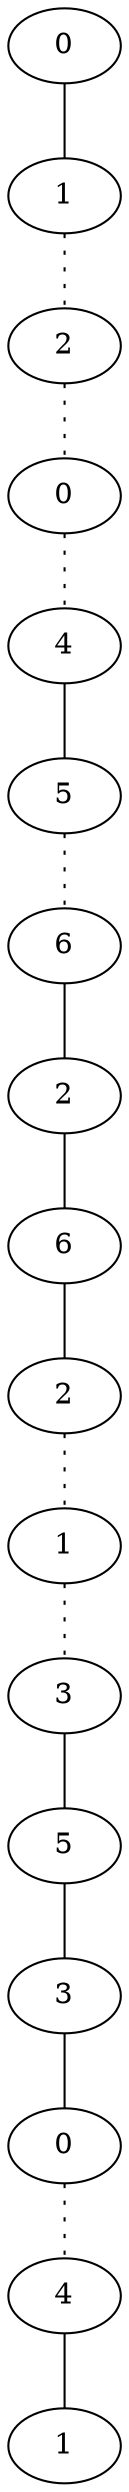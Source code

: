 graph {
a0[label=0];
a1[label=1];
a2[label=2];
a3[label=0];
a4[label=4];
a5[label=5];
a6[label=6];
a7[label=2];
a8[label=6];
a9[label=2];
a10[label=1];
a11[label=3];
a12[label=5];
a13[label=3];
a14[label=0];
a15[label=4];
a16[label=1];
a0 -- a1;
a1 -- a2 [style=dotted];
a2 -- a3 [style=dotted];
a3 -- a4 [style=dotted];
a4 -- a5;
a5 -- a6 [style=dotted];
a6 -- a7;
a7 -- a8;
a8 -- a9;
a9 -- a10 [style=dotted];
a10 -- a11 [style=dotted];
a11 -- a12;
a12 -- a13;
a13 -- a14;
a14 -- a15 [style=dotted];
a15 -- a16;
}
